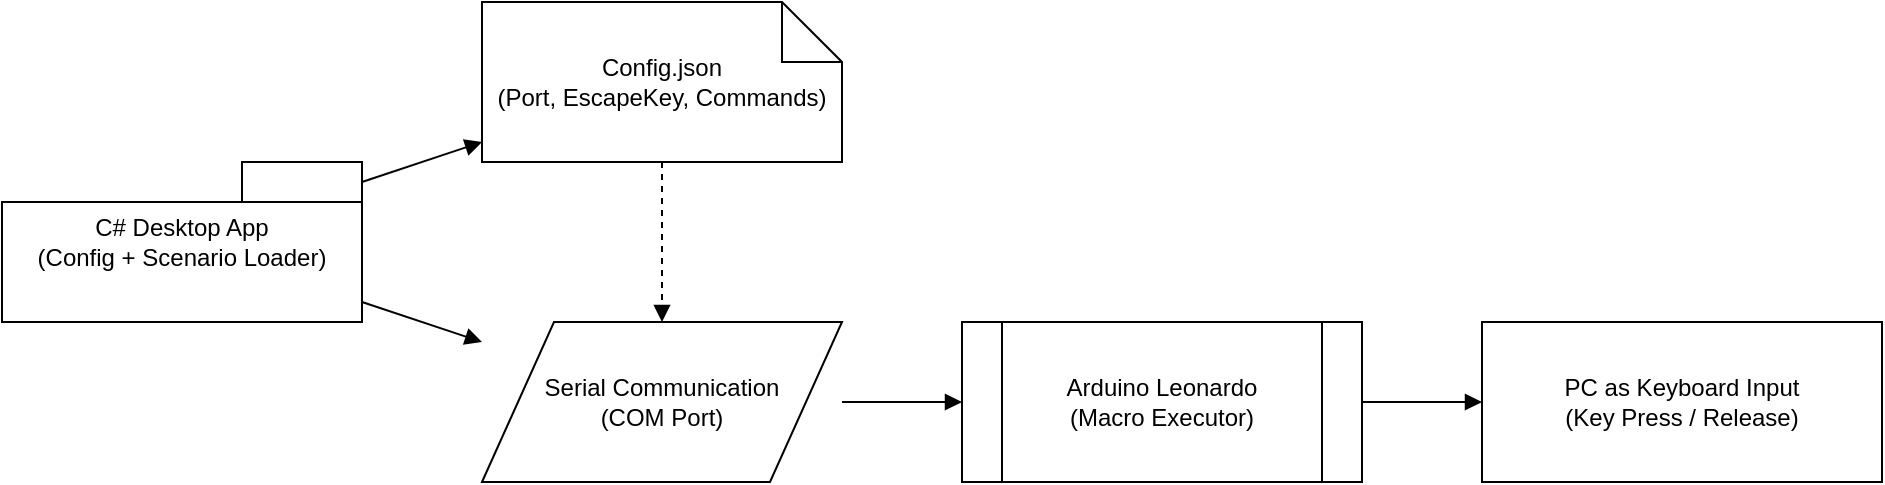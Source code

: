 <mxfile version="28.2.0">
  <diagram id="arduinoMacroDiagram" name="Arduino Macro System">
    <mxGraphModel dx="2951" dy="1624" grid="1" gridSize="10" guides="1" tooltips="1" connect="1" arrows="1" fold="1" page="1" pageScale="1" pageWidth="500" pageHeight="500" math="0" shadow="0">
      <root>
        <mxCell id="0" />
        <mxCell id="1" parent="0" />
        <mxCell id="csharp" value="C# Desktop App&#xa;(Config + Scenario Loader)" style="shape=folder;whiteSpace=wrap;html=1;" parent="1" vertex="1">
          <mxGeometry x="30" y="170" width="180" height="80" as="geometry" />
        </mxCell>
        <mxCell id="json" value="Config.json&#xa;(Port, EscapeKey, Commands)" style="shape=note;whiteSpace=wrap;html=1;" parent="1" vertex="1">
          <mxGeometry x="270" y="90" width="180" height="80" as="geometry" />
        </mxCell>
        <mxCell id="serial" value="Serial Communication&#xa;(COM Port)" style="shape=parallelogram;whiteSpace=wrap;html=1;" parent="1" vertex="1">
          <mxGeometry x="270" y="250" width="180" height="80" as="geometry" />
        </mxCell>
        <mxCell id="arduino" value="Arduino Leonardo&#xa;(Macro Executor)" style="shape=process;whiteSpace=wrap;html=1;" parent="1" vertex="1">
          <mxGeometry x="510" y="250" width="200" height="80" as="geometry" />
        </mxCell>
        <mxCell id="pc" value="PC as Keyboard Input&#xa;(Key Press / Release)" style="shape=rectangle;whiteSpace=wrap;html=1;" parent="1" vertex="1">
          <mxGeometry x="770" y="250" width="200" height="80" as="geometry" />
        </mxCell>
        <mxCell id="edge1" style="endArrow=block;html=1;" parent="1" source="csharp" target="json" edge="1">
          <mxGeometry relative="1" as="geometry" />
        </mxCell>
        <mxCell id="edge2" style="endArrow=block;html=1;" parent="1" source="csharp" target="serial" edge="1">
          <mxGeometry relative="1" as="geometry" />
        </mxCell>
        <mxCell id="edge3" style="endArrow=block;html=1;dashed=1;" parent="1" source="json" target="serial" edge="1">
          <mxGeometry relative="1" as="geometry" />
        </mxCell>
        <mxCell id="edge4" style="endArrow=block;html=1;" parent="1" source="serial" target="arduino" edge="1">
          <mxGeometry relative="1" as="geometry" />
        </mxCell>
        <mxCell id="edge5" style="endArrow=block;html=1;" parent="1" source="arduino" target="pc" edge="1">
          <mxGeometry relative="1" as="geometry" />
        </mxCell>
      </root>
    </mxGraphModel>
  </diagram>
</mxfile>
